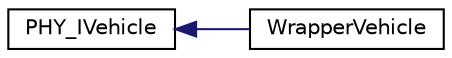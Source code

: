 digraph G
{
  edge [fontname="Helvetica",fontsize="10",labelfontname="Helvetica",labelfontsize="10"];
  node [fontname="Helvetica",fontsize="10",shape=record];
  rankdir=LR;
  Node1 [label="PHY_IVehicle",height=0.2,width=0.4,color="black", fillcolor="white", style="filled",URL="$d0/dfb/classPHY__IVehicle.html"];
  Node1 -> Node2 [dir=back,color="midnightblue",fontsize="10",style="solid",fontname="Helvetica"];
  Node2 [label="WrapperVehicle",height=0.2,width=0.4,color="black", fillcolor="white", style="filled",URL="$d4/d25/classWrapperVehicle.html"];
}
